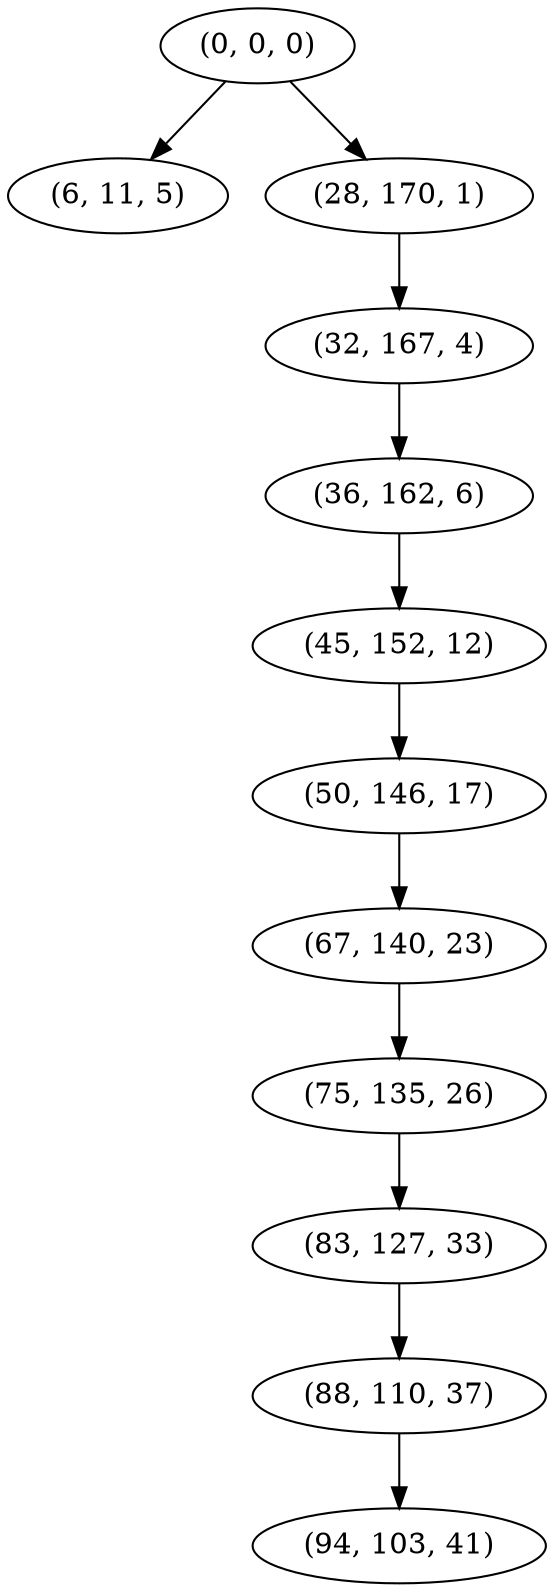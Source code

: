 digraph tree {
    "(0, 0, 0)";
    "(6, 11, 5)";
    "(28, 170, 1)";
    "(32, 167, 4)";
    "(36, 162, 6)";
    "(45, 152, 12)";
    "(50, 146, 17)";
    "(67, 140, 23)";
    "(75, 135, 26)";
    "(83, 127, 33)";
    "(88, 110, 37)";
    "(94, 103, 41)";
    "(0, 0, 0)" -> "(6, 11, 5)";
    "(0, 0, 0)" -> "(28, 170, 1)";
    "(28, 170, 1)" -> "(32, 167, 4)";
    "(32, 167, 4)" -> "(36, 162, 6)";
    "(36, 162, 6)" -> "(45, 152, 12)";
    "(45, 152, 12)" -> "(50, 146, 17)";
    "(50, 146, 17)" -> "(67, 140, 23)";
    "(67, 140, 23)" -> "(75, 135, 26)";
    "(75, 135, 26)" -> "(83, 127, 33)";
    "(83, 127, 33)" -> "(88, 110, 37)";
    "(88, 110, 37)" -> "(94, 103, 41)";
}
